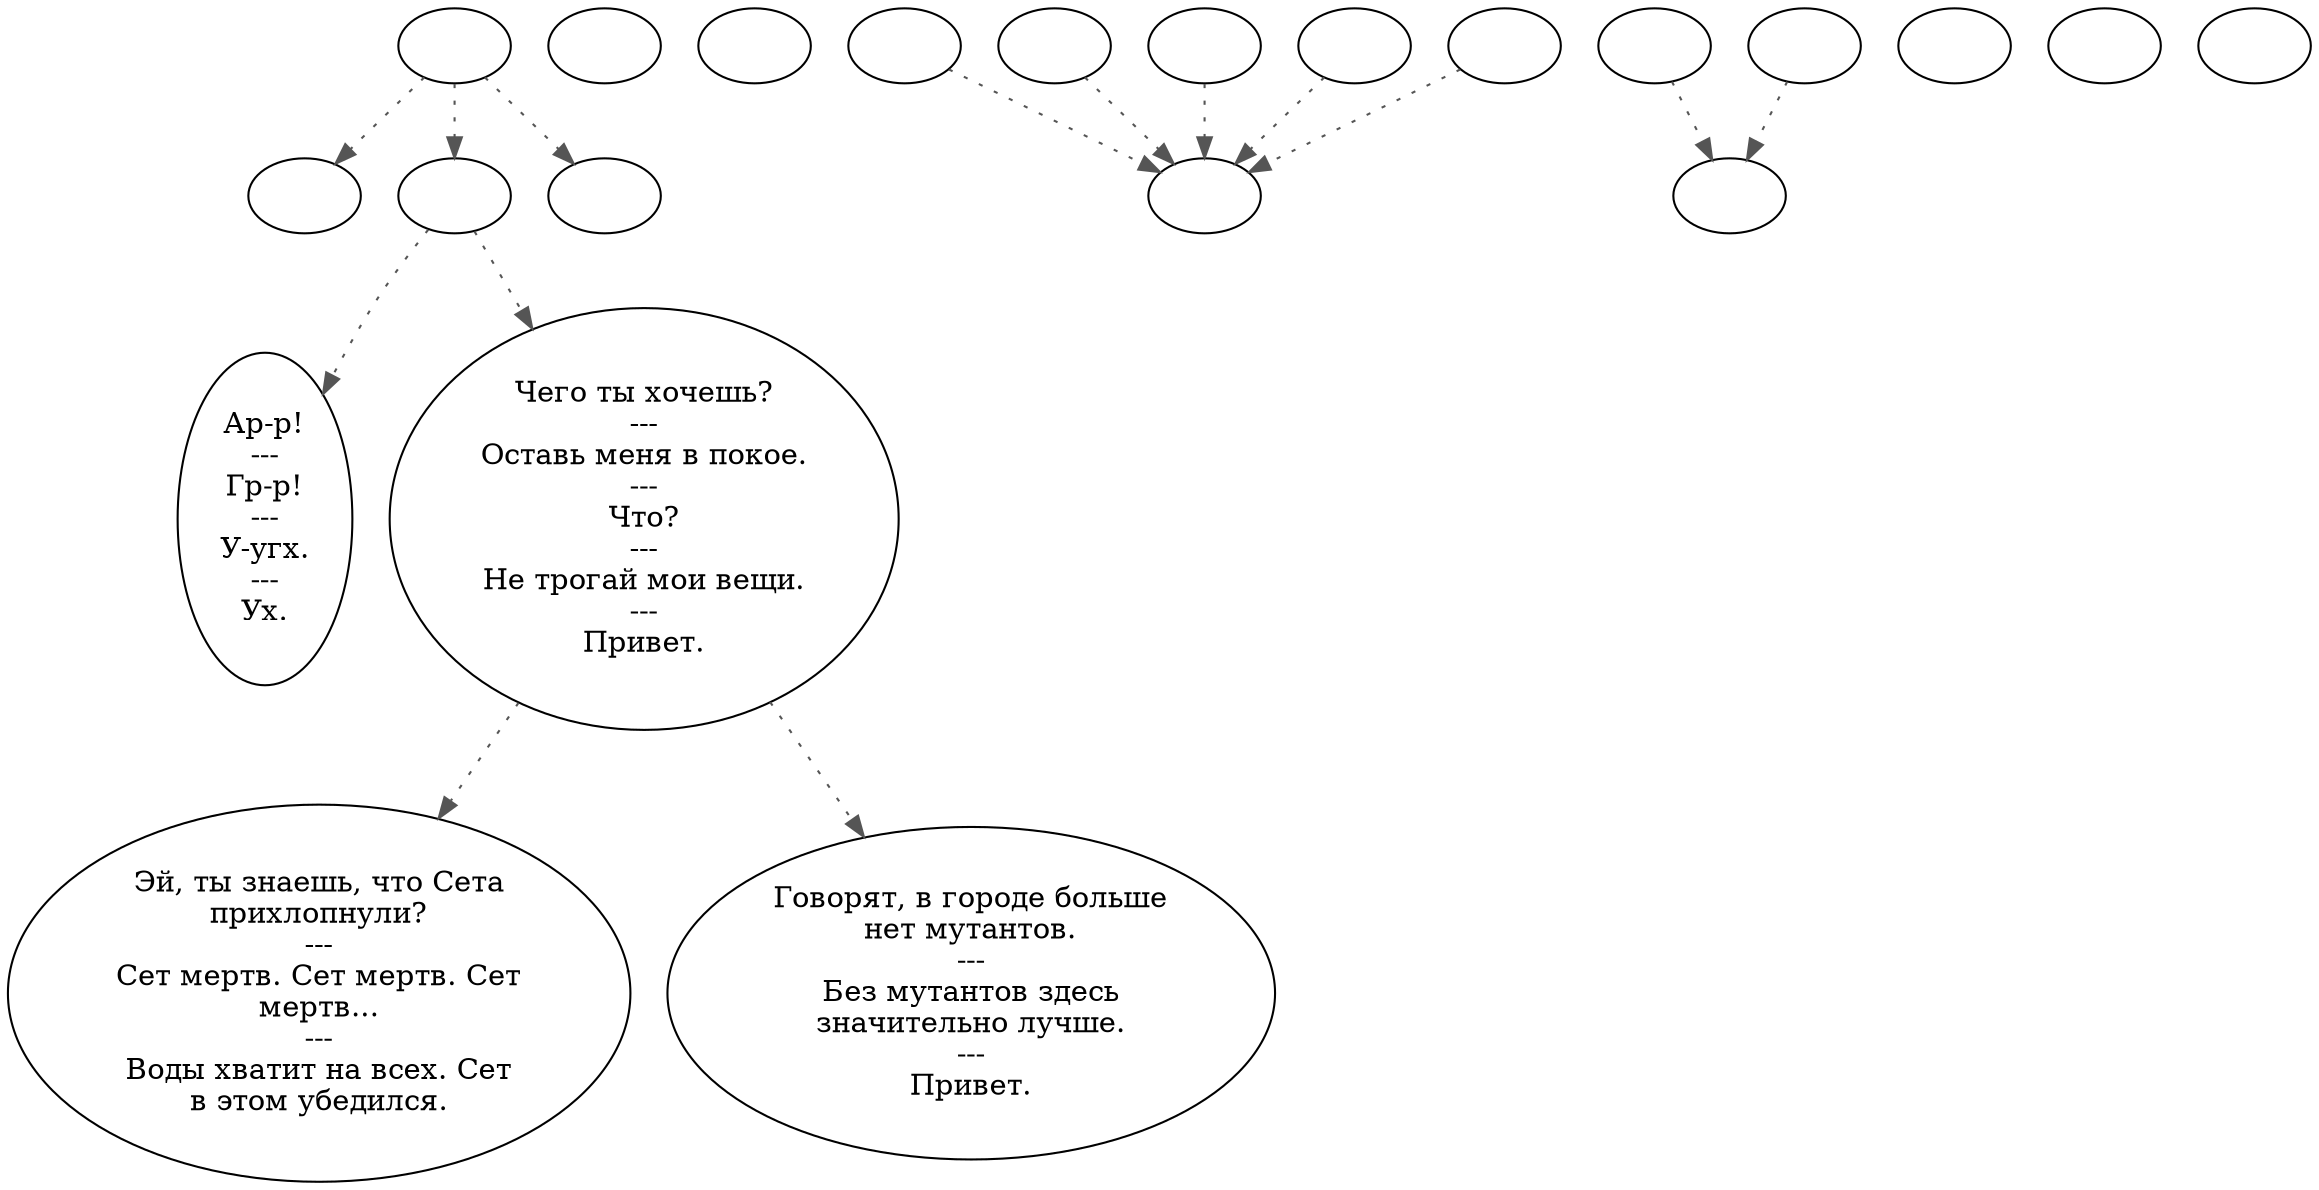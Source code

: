 digraph generic {
  "start" [style=filled       fillcolor="#FFFFFF"       color="#000000"]
  "start" -> "timetomove" [style=dotted color="#555555"]
  "start" -> "do_dialogue" [style=dotted color="#555555"]
  "start" -> "Critter_Action" [style=dotted color="#555555"]
  "start" [label=""]
  "do_dialogue" [style=filled       fillcolor="#FFFFFF"       color="#000000"]
  "do_dialogue" -> "generic01" [style=dotted color="#555555"]
  "do_dialogue" -> "generic00" [style=dotted color="#555555"]
  "do_dialogue" [label=""]
  "genericend" [style=filled       fillcolor="#FFFFFF"       color="#000000"]
  "genericend" [label=""]
  "genericcbt" [style=filled       fillcolor="#FFFFFF"       color="#000000"]
  "genericcbt" [label=""]
  "generic00" [style=filled       fillcolor="#FFFFFF"       color="#000000"]
  "generic00" -> "generic02" [style=dotted color="#555555"]
  "generic00" -> "generic03" [style=dotted color="#555555"]
  "generic00" [label="Чего ты хочешь?\n---\nОставь меня в покое.\n---\nЧто?\n---\nНе трогай мои вещи.\n---\nПривет."]
  "generic01" [style=filled       fillcolor="#FFFFFF"       color="#000000"]
  "generic01" [label="Ар-р!\n---\nГр-р!\n---\nУ-угх.\n---\nУх."]
  "generic02" [style=filled       fillcolor="#FFFFFF"       color="#000000"]
  "generic02" [label="Эй, ты знаешь, что Сета\nприхлопнули?\n---\nСет мертв. Сет мертв. Сет\nмертв...\n---\nВоды хватит на всех. Сет\nв этом убедился."]
  "generic03" [style=filled       fillcolor="#FFFFFF"       color="#000000"]
  "generic03" [label="Говорят, в городе больше\nнет мутантов.\n---\nБез мутантов здесь\nзначительно лучше.\n---\nПривет."]
  "Critter_Action" [style=filled       fillcolor="#FFFFFF"       color="#000000"]
  "Critter_Action" [label=""]
  "timetomove" [style=filled       fillcolor="#FFFFFF"       color="#000000"]
  "timetomove" [label=""]
  "get_reaction" [style=filled       fillcolor="#FFFFFF"       color="#000000"]
  "get_reaction" -> "ReactToLevel" [style=dotted color="#555555"]
  "get_reaction" [label=""]
  "ReactToLevel" [style=filled       fillcolor="#FFFFFF"       color="#000000"]
  "ReactToLevel" [label=""]
  "LevelToReact" [style=filled       fillcolor="#FFFFFF"       color="#000000"]
  "LevelToReact" [label=""]
  "UpReact" [style=filled       fillcolor="#FFFFFF"       color="#000000"]
  "UpReact" -> "ReactToLevel" [style=dotted color="#555555"]
  "UpReact" [label=""]
  "DownReact" [style=filled       fillcolor="#FFFFFF"       color="#000000"]
  "DownReact" -> "ReactToLevel" [style=dotted color="#555555"]
  "DownReact" [label=""]
  "BottomReact" [style=filled       fillcolor="#FFFFFF"       color="#000000"]
  "BottomReact" [label=""]
  "TopReact" [style=filled       fillcolor="#FFFFFF"       color="#000000"]
  "TopReact" [label=""]
  "BigUpReact" [style=filled       fillcolor="#FFFFFF"       color="#000000"]
  "BigUpReact" -> "ReactToLevel" [style=dotted color="#555555"]
  "BigUpReact" [label=""]
  "BigDownReact" [style=filled       fillcolor="#FFFFFF"       color="#000000"]
  "BigDownReact" -> "ReactToLevel" [style=dotted color="#555555"]
  "BigDownReact" [label=""]
  "UpReactLevel" [style=filled       fillcolor="#FFFFFF"       color="#000000"]
  "UpReactLevel" -> "LevelToReact" [style=dotted color="#555555"]
  "UpReactLevel" [label=""]
  "DownReactLevel" [style=filled       fillcolor="#FFFFFF"       color="#000000"]
  "DownReactLevel" -> "LevelToReact" [style=dotted color="#555555"]
  "DownReactLevel" [label=""]
  "Goodbyes" [style=filled       fillcolor="#FFFFFF"       color="#000000"]
  "Goodbyes" [label=""]
}